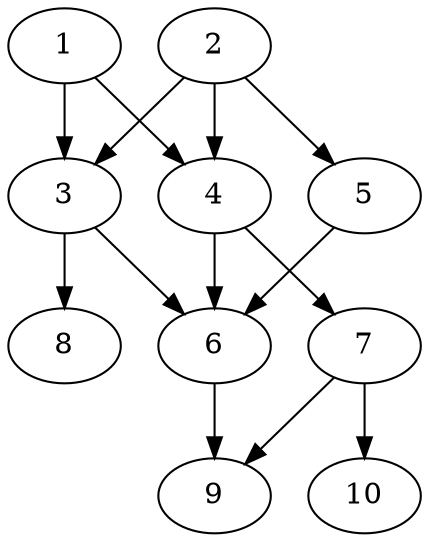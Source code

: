 // DAG automatically generated by daggen at Thu Oct  3 13:58:05 2019
// ./daggen --dot -n 10 --ccr 0.4 --fat 0.5 --regular 0.5 --density 0.9 --mindata 5242880 --maxdata 52428800 
digraph G {
  1 [size="125207040", alpha="0.10", expect_size="50082816"] 
  1 -> 3 [size ="50082816"]
  1 -> 4 [size ="50082816"]
  2 [size="71964160", alpha="0.14", expect_size="28785664"] 
  2 -> 3 [size ="28785664"]
  2 -> 4 [size ="28785664"]
  2 -> 5 [size ="28785664"]
  3 [size="48043520", alpha="0.01", expect_size="19217408"] 
  3 -> 6 [size ="19217408"]
  3 -> 8 [size ="19217408"]
  4 [size="67824640", alpha="0.08", expect_size="27129856"] 
  4 -> 6 [size ="27129856"]
  4 -> 7 [size ="27129856"]
  5 [size="50099200", alpha="0.02", expect_size="20039680"] 
  5 -> 6 [size ="20039680"]
  6 [size="125570560", alpha="0.15", expect_size="50228224"] 
  6 -> 9 [size ="50228224"]
  7 [size="36958720", alpha="0.05", expect_size="14783488"] 
  7 -> 9 [size ="14783488"]
  7 -> 10 [size ="14783488"]
  8 [size="66419200", alpha="0.02", expect_size="26567680"] 
  9 [size="124912640", alpha="0.12", expect_size="49965056"] 
  10 [size="36664320", alpha="0.06", expect_size="14665728"] 
}

